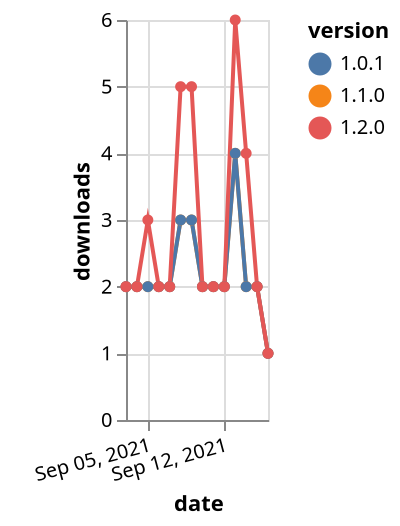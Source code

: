 {"$schema": "https://vega.github.io/schema/vega-lite/v5.json", "description": "A simple bar chart with embedded data.", "data": {"values": [{"date": "2021-09-03", "total": 1943, "delta": 2, "version": "1.1.0"}, {"date": "2021-09-04", "total": 1945, "delta": 2, "version": "1.1.0"}, {"date": "2021-09-05", "total": 1947, "delta": 2, "version": "1.1.0"}, {"date": "2021-09-06", "total": 1949, "delta": 2, "version": "1.1.0"}, {"date": "2021-09-07", "total": 1951, "delta": 2, "version": "1.1.0"}, {"date": "2021-09-08", "total": 1954, "delta": 3, "version": "1.1.0"}, {"date": "2021-09-09", "total": 1957, "delta": 3, "version": "1.1.0"}, {"date": "2021-09-10", "total": 1959, "delta": 2, "version": "1.1.0"}, {"date": "2021-09-11", "total": 1961, "delta": 2, "version": "1.1.0"}, {"date": "2021-09-12", "total": 1963, "delta": 2, "version": "1.1.0"}, {"date": "2021-09-13", "total": 1967, "delta": 4, "version": "1.1.0"}, {"date": "2021-09-14", "total": 1969, "delta": 2, "version": "1.1.0"}, {"date": "2021-09-15", "total": 1971, "delta": 2, "version": "1.1.0"}, {"date": "2021-09-16", "total": 1972, "delta": 1, "version": "1.1.0"}, {"date": "2021-09-03", "total": 2063, "delta": 2, "version": "1.0.1"}, {"date": "2021-09-04", "total": 2065, "delta": 2, "version": "1.0.1"}, {"date": "2021-09-05", "total": 2067, "delta": 2, "version": "1.0.1"}, {"date": "2021-09-06", "total": 2069, "delta": 2, "version": "1.0.1"}, {"date": "2021-09-07", "total": 2071, "delta": 2, "version": "1.0.1"}, {"date": "2021-09-08", "total": 2074, "delta": 3, "version": "1.0.1"}, {"date": "2021-09-09", "total": 2077, "delta": 3, "version": "1.0.1"}, {"date": "2021-09-10", "total": 2079, "delta": 2, "version": "1.0.1"}, {"date": "2021-09-11", "total": 2081, "delta": 2, "version": "1.0.1"}, {"date": "2021-09-12", "total": 2083, "delta": 2, "version": "1.0.1"}, {"date": "2021-09-13", "total": 2087, "delta": 4, "version": "1.0.1"}, {"date": "2021-09-14", "total": 2089, "delta": 2, "version": "1.0.1"}, {"date": "2021-09-15", "total": 2091, "delta": 2, "version": "1.0.1"}, {"date": "2021-09-16", "total": 2092, "delta": 1, "version": "1.0.1"}, {"date": "2021-09-03", "total": 1998, "delta": 2, "version": "1.2.0"}, {"date": "2021-09-04", "total": 2000, "delta": 2, "version": "1.2.0"}, {"date": "2021-09-05", "total": 2003, "delta": 3, "version": "1.2.0"}, {"date": "2021-09-06", "total": 2005, "delta": 2, "version": "1.2.0"}, {"date": "2021-09-07", "total": 2007, "delta": 2, "version": "1.2.0"}, {"date": "2021-09-08", "total": 2012, "delta": 5, "version": "1.2.0"}, {"date": "2021-09-09", "total": 2017, "delta": 5, "version": "1.2.0"}, {"date": "2021-09-10", "total": 2019, "delta": 2, "version": "1.2.0"}, {"date": "2021-09-11", "total": 2021, "delta": 2, "version": "1.2.0"}, {"date": "2021-09-12", "total": 2023, "delta": 2, "version": "1.2.0"}, {"date": "2021-09-13", "total": 2029, "delta": 6, "version": "1.2.0"}, {"date": "2021-09-14", "total": 2033, "delta": 4, "version": "1.2.0"}, {"date": "2021-09-15", "total": 2035, "delta": 2, "version": "1.2.0"}, {"date": "2021-09-16", "total": 2036, "delta": 1, "version": "1.2.0"}]}, "width": "container", "mark": {"type": "line", "point": {"filled": true}}, "encoding": {"x": {"field": "date", "type": "temporal", "timeUnit": "yearmonthdate", "title": "date", "axis": {"labelAngle": -15}}, "y": {"field": "delta", "type": "quantitative", "title": "downloads"}, "color": {"field": "version", "type": "nominal"}, "tooltip": {"field": "delta"}}}